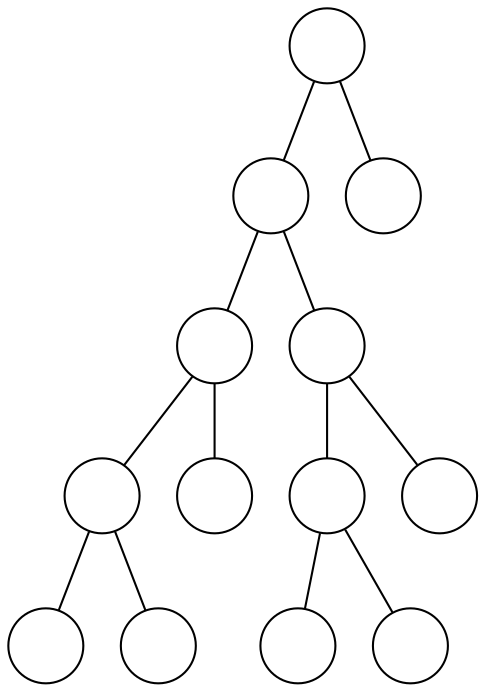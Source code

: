 graph g {
graph[ordering="out"];
1[label="", shape=circle, width=0.5];
1--2;
1--3;
2[label="", shape=circle, width=0.5];
2--4;
2--5;
3[label="", shape=circle, width=0.5];
4[label="", shape=circle, width=0.5];
4--8;
4--9;
5[label="", shape=circle, width=0.5];
5--10;
5--11;
8[label="", shape=circle, width=0.5];
8--16;
8--17;
9[label="", shape=circle, width=0.5];
10[label="", shape=circle, width=0.5];
10--20;
10--21;
11[label="", shape=circle, width=0.5];
16[label="", shape=circle, width=0.5];
17[label="", shape=circle, width=0.5];
20[label="", shape=circle, width=0.5];
21[label="", shape=circle, width=0.5];
}
